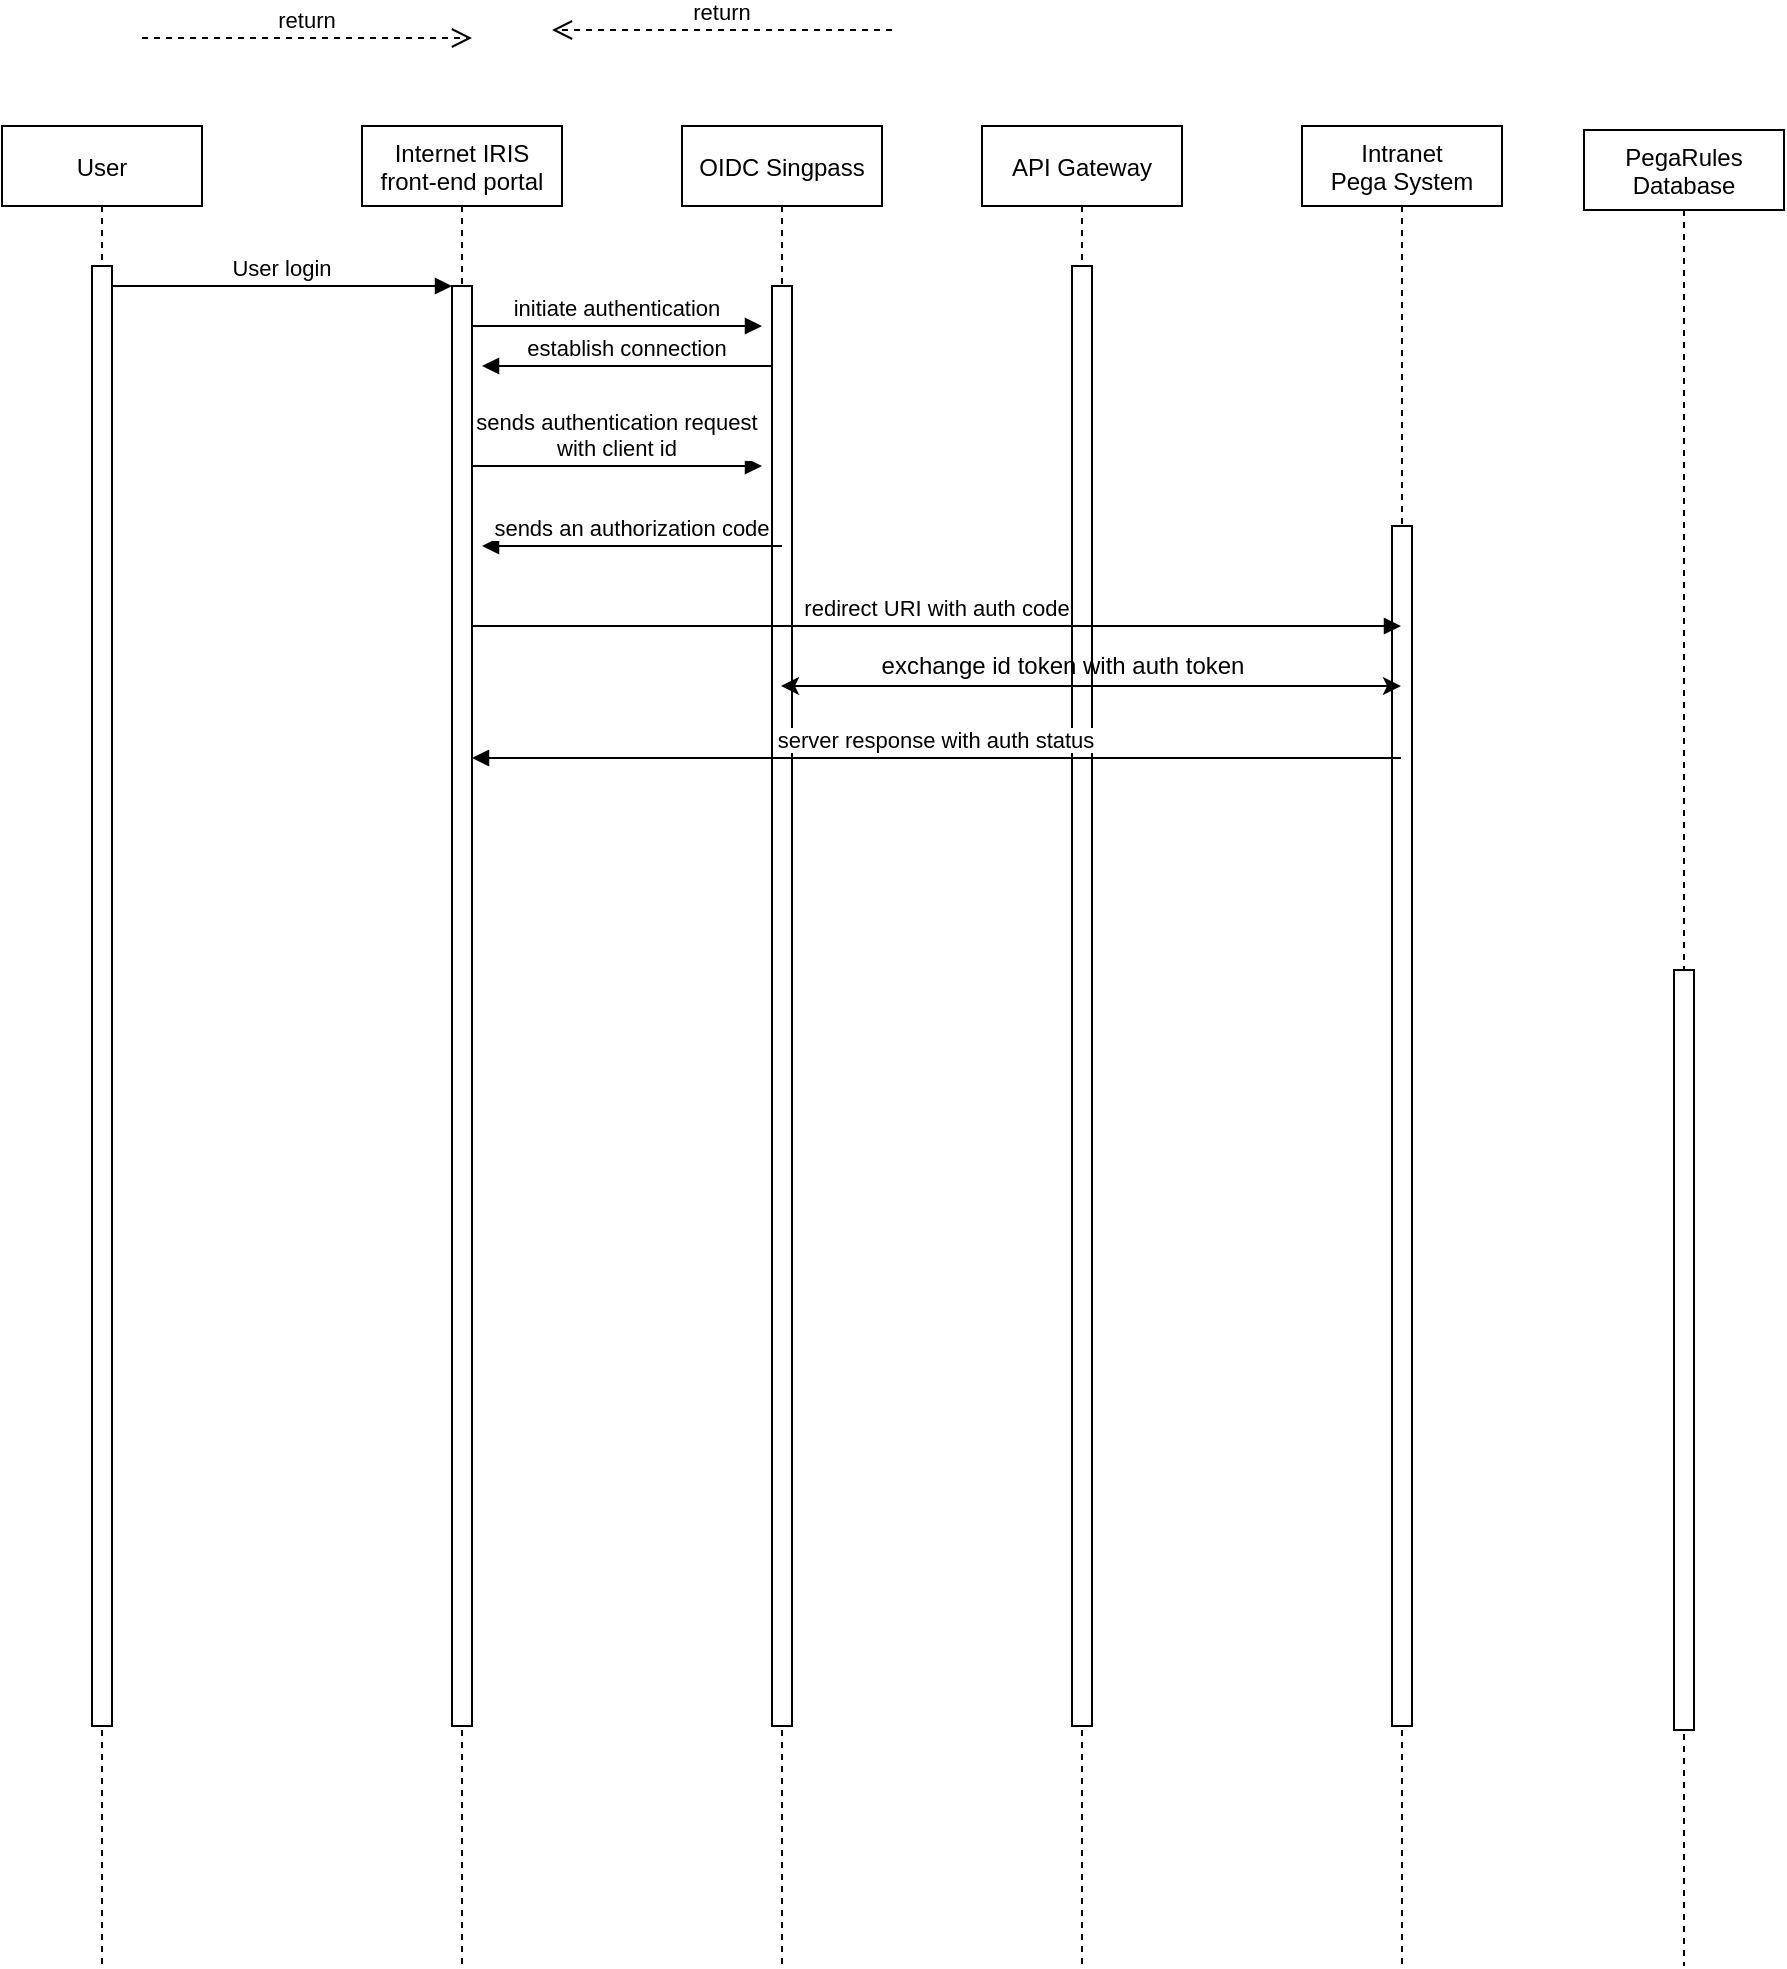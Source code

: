 <mxfile version="20.2.6" type="github">
  <diagram id="kgpKYQtTHZ0yAKxKKP6v" name="Page-1">
    <mxGraphModel dx="868" dy="474" grid="1" gridSize="10" guides="1" tooltips="1" connect="1" arrows="1" fold="1" page="1" pageScale="1" pageWidth="850" pageHeight="1100" math="0" shadow="0">
      <root>
        <mxCell id="0" />
        <mxCell id="1" parent="0" />
        <mxCell id="3nuBFxr9cyL0pnOWT2aG-1" value="User" style="shape=umlLifeline;perimeter=lifelinePerimeter;container=1;collapsible=0;recursiveResize=0;rounded=0;shadow=0;strokeWidth=1;" parent="1" vertex="1">
          <mxGeometry x="120" y="80" width="100" height="920" as="geometry" />
        </mxCell>
        <mxCell id="3nuBFxr9cyL0pnOWT2aG-2" value="" style="points=[];perimeter=orthogonalPerimeter;rounded=0;shadow=0;strokeWidth=1;" parent="3nuBFxr9cyL0pnOWT2aG-1" vertex="1">
          <mxGeometry x="45" y="70" width="10" height="730" as="geometry" />
        </mxCell>
        <mxCell id="3nuBFxr9cyL0pnOWT2aG-5" value="Internet IRIS &#xa;front-end portal" style="shape=umlLifeline;perimeter=lifelinePerimeter;container=1;collapsible=0;recursiveResize=0;rounded=0;shadow=0;strokeWidth=1;" parent="1" vertex="1">
          <mxGeometry x="300" y="80" width="100" height="920" as="geometry" />
        </mxCell>
        <mxCell id="3nuBFxr9cyL0pnOWT2aG-6" value="" style="points=[];perimeter=orthogonalPerimeter;rounded=0;shadow=0;strokeWidth=1;" parent="3nuBFxr9cyL0pnOWT2aG-5" vertex="1">
          <mxGeometry x="45" y="80" width="10" height="720" as="geometry" />
        </mxCell>
        <mxCell id="3nuBFxr9cyL0pnOWT2aG-8" value="User login" style="verticalAlign=bottom;endArrow=block;entryX=0;entryY=0;shadow=0;strokeWidth=1;" parent="1" source="3nuBFxr9cyL0pnOWT2aG-2" target="3nuBFxr9cyL0pnOWT2aG-6" edge="1">
          <mxGeometry relative="1" as="geometry">
            <mxPoint x="275" y="160" as="sourcePoint" />
          </mxGeometry>
        </mxCell>
        <mxCell id="3nuBFxr9cyL0pnOWT2aG-9" value="establish connection" style="verticalAlign=bottom;endArrow=block;shadow=0;strokeWidth=1;" parent="1" edge="1">
          <mxGeometry relative="1" as="geometry">
            <mxPoint x="505" y="200" as="sourcePoint" />
            <mxPoint x="360" y="200" as="targetPoint" />
          </mxGeometry>
        </mxCell>
        <mxCell id="Q2Nvd-xUFt3gvs3JJhA3-1" value="API Gateway" style="shape=umlLifeline;perimeter=lifelinePerimeter;container=1;collapsible=0;recursiveResize=0;rounded=0;shadow=0;strokeWidth=1;" vertex="1" parent="1">
          <mxGeometry x="610" y="80" width="100" height="920" as="geometry" />
        </mxCell>
        <mxCell id="Q2Nvd-xUFt3gvs3JJhA3-2" value="" style="points=[];perimeter=orthogonalPerimeter;rounded=0;shadow=0;strokeWidth=1;" vertex="1" parent="Q2Nvd-xUFt3gvs3JJhA3-1">
          <mxGeometry x="45" y="70" width="10" height="730" as="geometry" />
        </mxCell>
        <mxCell id="Q2Nvd-xUFt3gvs3JJhA3-5" value="Intranet &#xa;Pega System" style="shape=umlLifeline;perimeter=lifelinePerimeter;container=1;collapsible=0;recursiveResize=0;rounded=0;shadow=0;strokeWidth=1;" vertex="1" parent="1">
          <mxGeometry x="770" y="80" width="100" height="920" as="geometry" />
        </mxCell>
        <mxCell id="Q2Nvd-xUFt3gvs3JJhA3-6" value="" style="points=[];perimeter=orthogonalPerimeter;rounded=0;shadow=0;strokeWidth=1;" vertex="1" parent="Q2Nvd-xUFt3gvs3JJhA3-5">
          <mxGeometry x="45" y="200" width="10" height="600" as="geometry" />
        </mxCell>
        <mxCell id="Q2Nvd-xUFt3gvs3JJhA3-11" value="PegaRules &#xa;Database" style="shape=umlLifeline;perimeter=lifelinePerimeter;container=1;collapsible=0;recursiveResize=0;rounded=0;shadow=0;strokeWidth=1;" vertex="1" parent="1">
          <mxGeometry x="911" y="82" width="100" height="918" as="geometry" />
        </mxCell>
        <mxCell id="Q2Nvd-xUFt3gvs3JJhA3-12" value="" style="points=[];perimeter=orthogonalPerimeter;rounded=0;shadow=0;strokeWidth=1;" vertex="1" parent="Q2Nvd-xUFt3gvs3JJhA3-11">
          <mxGeometry x="45" y="420" width="10" height="380" as="geometry" />
        </mxCell>
        <mxCell id="Q2Nvd-xUFt3gvs3JJhA3-21" value="initiate authentication" style="verticalAlign=bottom;endArrow=block;shadow=0;strokeWidth=1;" edge="1" parent="1">
          <mxGeometry relative="1" as="geometry">
            <mxPoint x="355" y="180.0" as="sourcePoint" />
            <mxPoint x="500" y="180" as="targetPoint" />
          </mxGeometry>
        </mxCell>
        <mxCell id="Q2Nvd-xUFt3gvs3JJhA3-22" value="OIDC Singpass" style="shape=umlLifeline;perimeter=lifelinePerimeter;container=1;collapsible=0;recursiveResize=0;rounded=0;shadow=0;strokeWidth=1;" vertex="1" parent="1">
          <mxGeometry x="460" y="80" width="100" height="920" as="geometry" />
        </mxCell>
        <mxCell id="Q2Nvd-xUFt3gvs3JJhA3-23" value="" style="points=[];perimeter=orthogonalPerimeter;rounded=0;shadow=0;strokeWidth=1;" vertex="1" parent="Q2Nvd-xUFt3gvs3JJhA3-22">
          <mxGeometry x="45" y="80" width="10" height="720" as="geometry" />
        </mxCell>
        <mxCell id="Q2Nvd-xUFt3gvs3JJhA3-24" value="sends authentication request &#xa;with client id" style="verticalAlign=bottom;endArrow=block;shadow=0;strokeWidth=1;" edge="1" parent="1">
          <mxGeometry relative="1" as="geometry">
            <mxPoint x="355" y="250.0" as="sourcePoint" />
            <mxPoint x="500" y="250" as="targetPoint" />
          </mxGeometry>
        </mxCell>
        <mxCell id="Q2Nvd-xUFt3gvs3JJhA3-25" value="sends an authorization code" style="verticalAlign=bottom;endArrow=block;shadow=0;strokeWidth=1;" edge="1" parent="1">
          <mxGeometry relative="1" as="geometry">
            <mxPoint x="510" y="290" as="sourcePoint" />
            <mxPoint x="360" y="290" as="targetPoint" />
          </mxGeometry>
        </mxCell>
        <mxCell id="Q2Nvd-xUFt3gvs3JJhA3-26" value="redirect URI with auth code" style="verticalAlign=bottom;endArrow=block;shadow=0;strokeWidth=1;" edge="1" parent="1" target="Q2Nvd-xUFt3gvs3JJhA3-5">
          <mxGeometry relative="1" as="geometry">
            <mxPoint x="355" y="330.0" as="sourcePoint" />
            <mxPoint x="500" y="330" as="targetPoint" />
          </mxGeometry>
        </mxCell>
        <mxCell id="Q2Nvd-xUFt3gvs3JJhA3-27" value="return" style="verticalAlign=bottom;endArrow=open;dashed=1;endSize=8;exitX=1;exitY=0.95;shadow=0;strokeWidth=1;" edge="1" parent="1">
          <mxGeometry relative="1" as="geometry">
            <mxPoint x="355" y="36" as="targetPoint" />
            <mxPoint x="190" y="36" as="sourcePoint" />
          </mxGeometry>
        </mxCell>
        <mxCell id="Q2Nvd-xUFt3gvs3JJhA3-28" value="return" style="verticalAlign=bottom;endArrow=open;dashed=1;endSize=8;exitX=0;exitY=0.95;shadow=0;strokeWidth=1;" edge="1" parent="1">
          <mxGeometry relative="1" as="geometry">
            <mxPoint x="395" y="32.0" as="targetPoint" />
            <mxPoint x="565" y="32.0" as="sourcePoint" />
          </mxGeometry>
        </mxCell>
        <mxCell id="Q2Nvd-xUFt3gvs3JJhA3-29" value="" style="endArrow=classic;startArrow=classic;html=1;rounded=0;" edge="1" parent="1">
          <mxGeometry width="50" height="50" relative="1" as="geometry">
            <mxPoint x="509.5" y="360" as="sourcePoint" />
            <mxPoint x="819.5" y="360" as="targetPoint" />
          </mxGeometry>
        </mxCell>
        <mxCell id="Q2Nvd-xUFt3gvs3JJhA3-30" value="exchange id token with auth token" style="text;html=1;align=center;verticalAlign=middle;resizable=0;points=[];autosize=1;strokeColor=none;fillColor=none;" vertex="1" parent="1">
          <mxGeometry x="550" y="335" width="200" height="30" as="geometry" />
        </mxCell>
        <mxCell id="Q2Nvd-xUFt3gvs3JJhA3-31" value="server response with auth status" style="verticalAlign=bottom;endArrow=block;shadow=0;strokeWidth=1;entryX=1;entryY=0.572;entryDx=0;entryDy=0;entryPerimeter=0;" edge="1" parent="1">
          <mxGeometry relative="1" as="geometry">
            <mxPoint x="819.5" y="396" as="sourcePoint" />
            <mxPoint x="355" y="396" as="targetPoint" />
          </mxGeometry>
        </mxCell>
      </root>
    </mxGraphModel>
  </diagram>
</mxfile>

